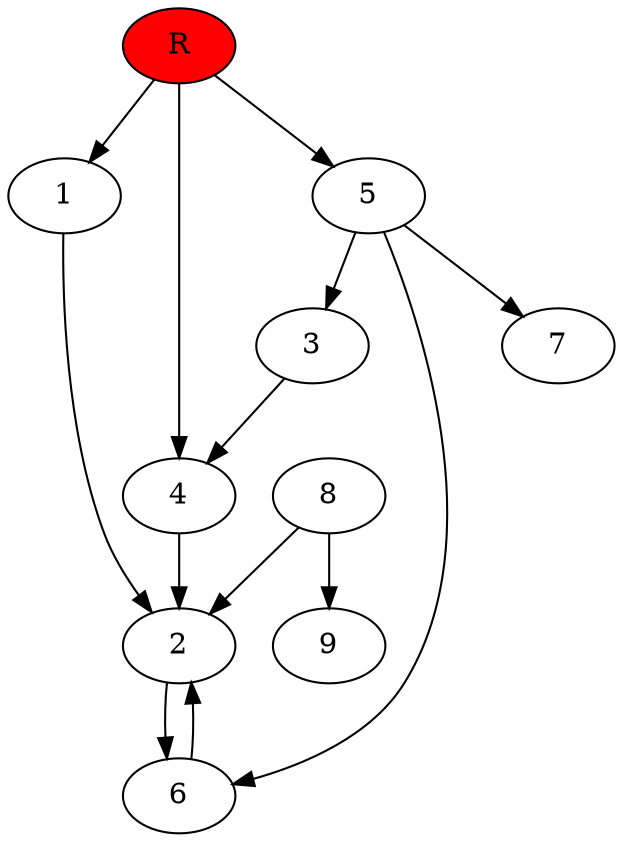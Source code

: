 digraph prb4916 {
	1
	2
	3
	4
	5
	6
	7
	8
	R [fillcolor="#ff0000" style=filled]
	1 -> 2
	2 -> 6
	3 -> 4
	4 -> 2
	5 -> 3
	5 -> 6
	5 -> 7
	6 -> 2
	8 -> 2
	8 -> 9
	R -> 1
	R -> 4
	R -> 5
}
